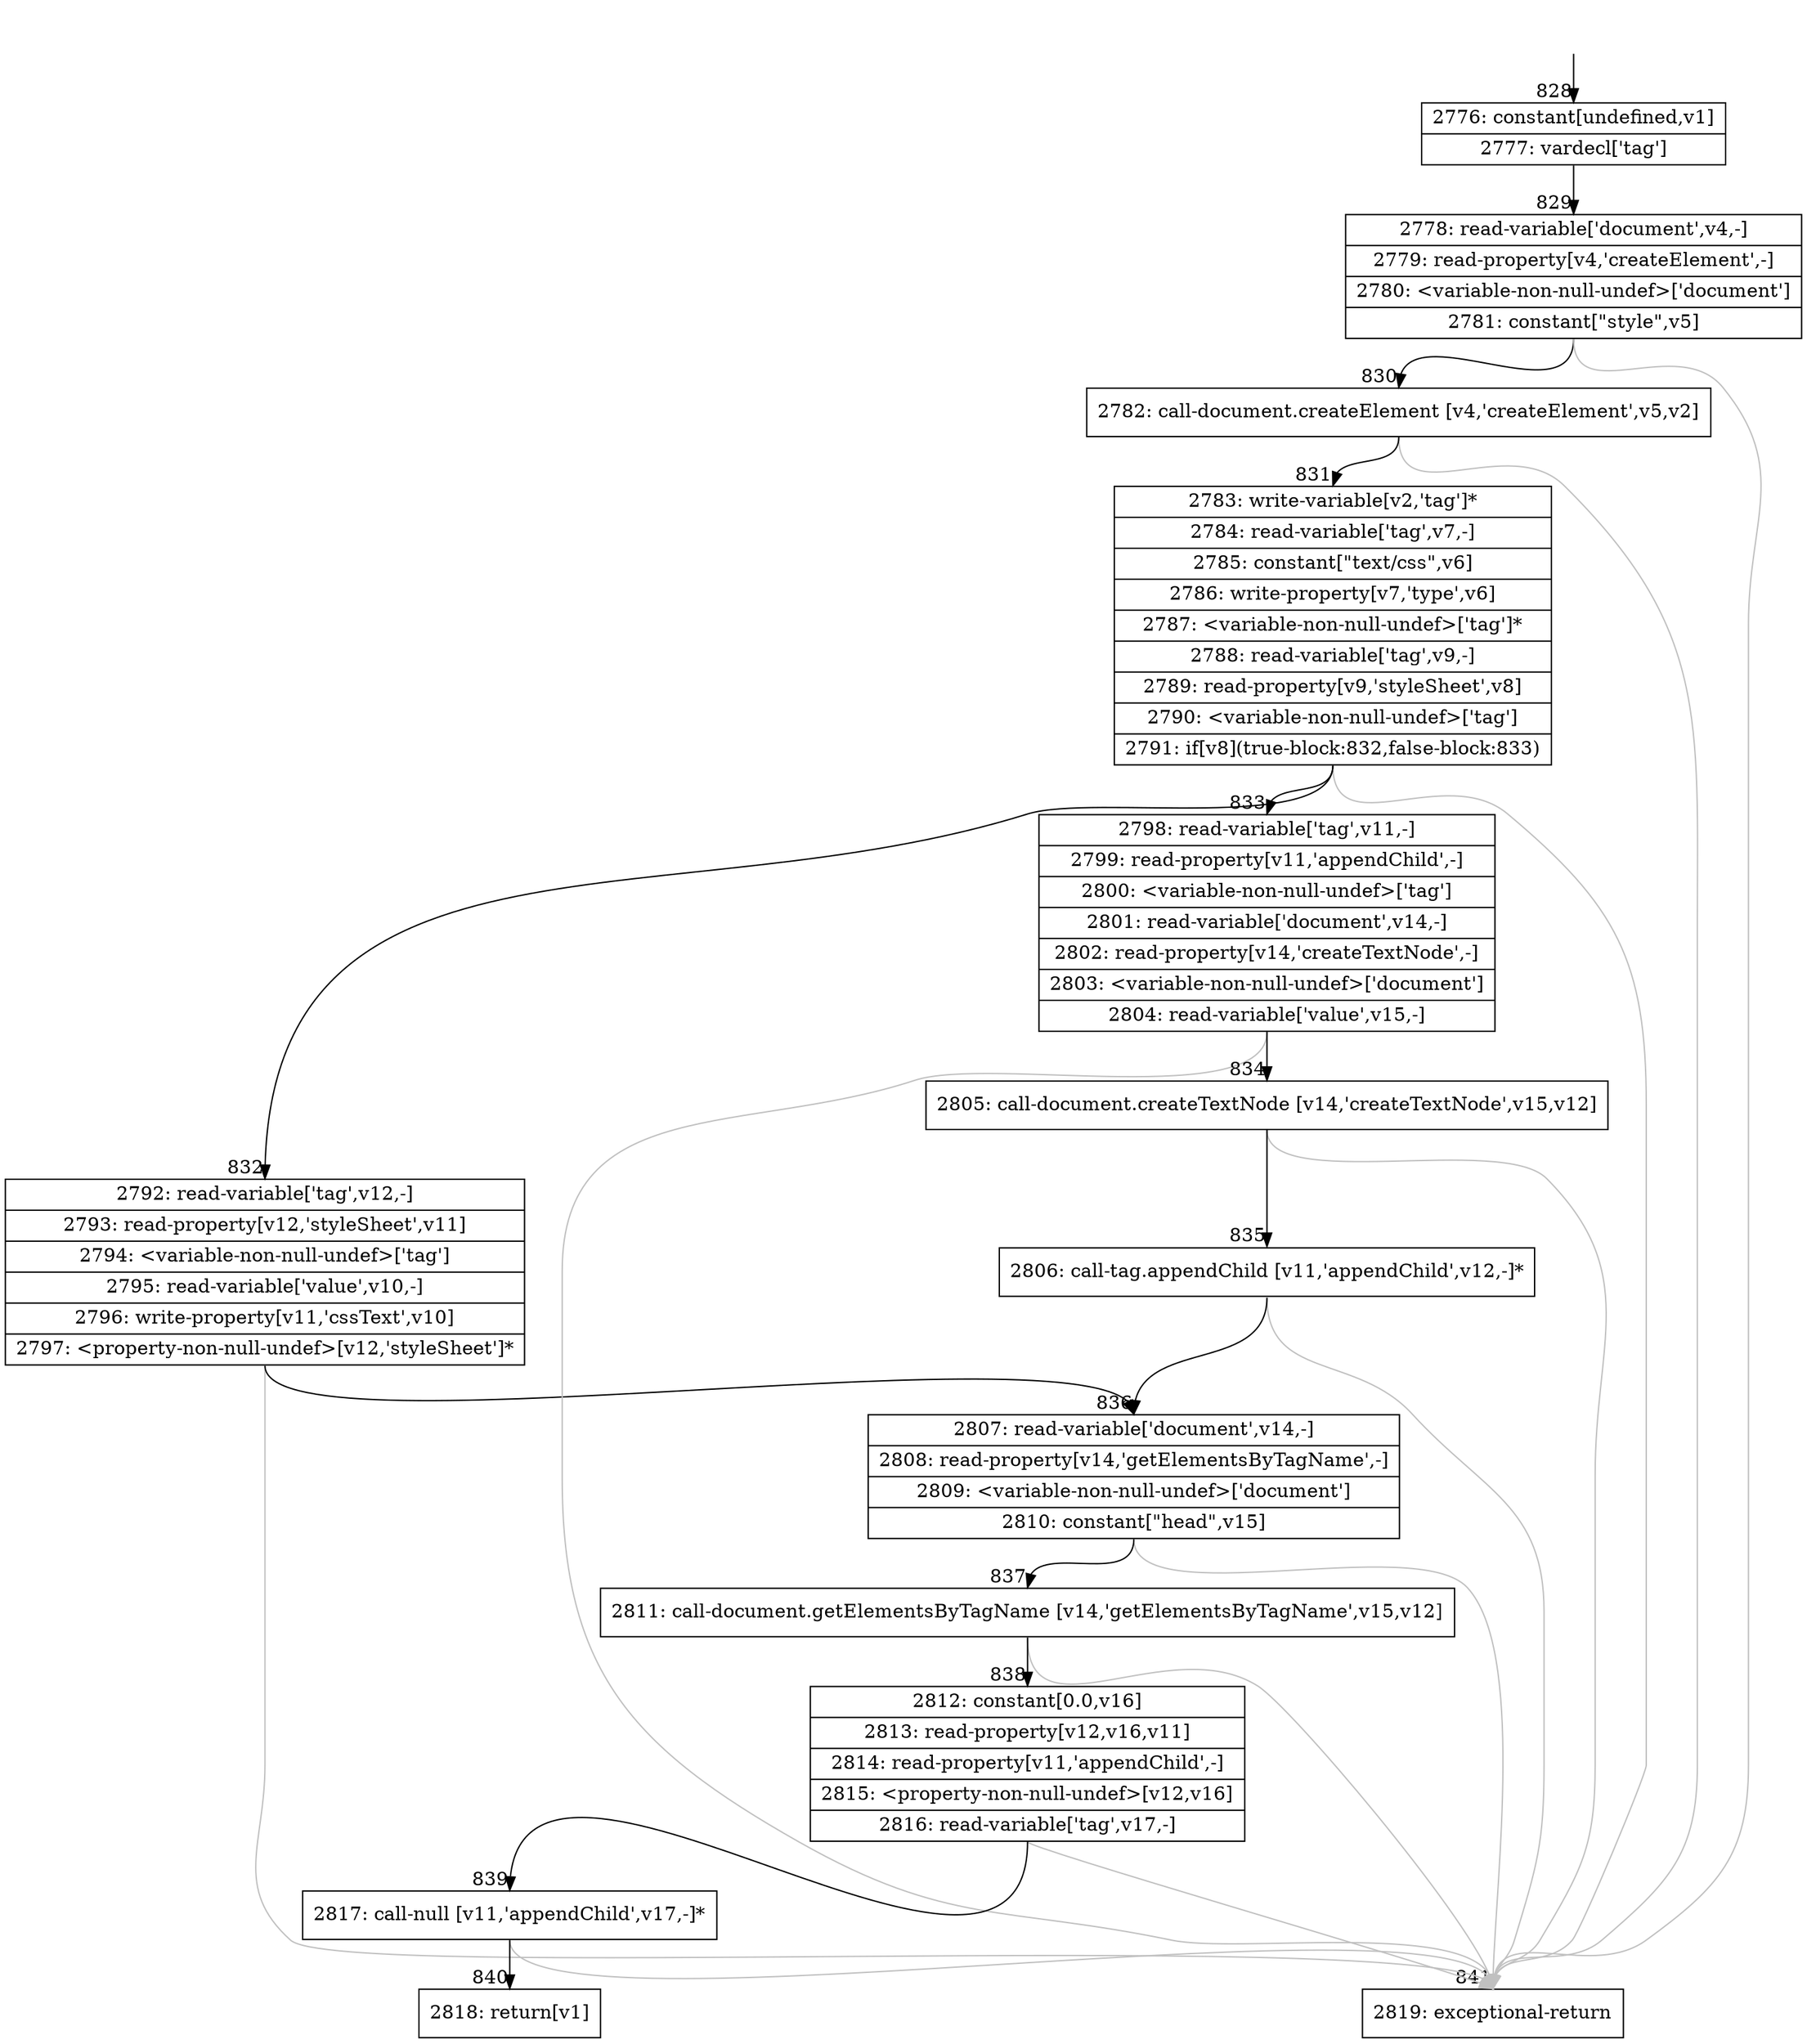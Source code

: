 digraph {
rankdir="TD"
BB_entry52[shape=none,label=""];
BB_entry52 -> BB828 [tailport=s, headport=n, headlabel="    828"]
BB828 [shape=record label="{2776: constant[undefined,v1]|2777: vardecl['tag']}" ] 
BB828 -> BB829 [tailport=s, headport=n, headlabel="      829"]
BB829 [shape=record label="{2778: read-variable['document',v4,-]|2779: read-property[v4,'createElement',-]|2780: \<variable-non-null-undef\>['document']|2781: constant[\"style\",v5]}" ] 
BB829 -> BB830 [tailport=s, headport=n, headlabel="      830"]
BB829 -> BB841 [tailport=s, headport=n, color=gray, headlabel="      841"]
BB830 [shape=record label="{2782: call-document.createElement [v4,'createElement',v5,v2]}" ] 
BB830 -> BB831 [tailport=s, headport=n, headlabel="      831"]
BB830 -> BB841 [tailport=s, headport=n, color=gray]
BB831 [shape=record label="{2783: write-variable[v2,'tag']*|2784: read-variable['tag',v7,-]|2785: constant[\"text/css\",v6]|2786: write-property[v7,'type',v6]|2787: \<variable-non-null-undef\>['tag']*|2788: read-variable['tag',v9,-]|2789: read-property[v9,'styleSheet',v8]|2790: \<variable-non-null-undef\>['tag']|2791: if[v8](true-block:832,false-block:833)}" ] 
BB831 -> BB832 [tailport=s, headport=n, headlabel="      832"]
BB831 -> BB833 [tailport=s, headport=n, headlabel="      833"]
BB831 -> BB841 [tailport=s, headport=n, color=gray]
BB832 [shape=record label="{2792: read-variable['tag',v12,-]|2793: read-property[v12,'styleSheet',v11]|2794: \<variable-non-null-undef\>['tag']|2795: read-variable['value',v10,-]|2796: write-property[v11,'cssText',v10]|2797: \<property-non-null-undef\>[v12,'styleSheet']*}" ] 
BB832 -> BB836 [tailport=s, headport=n, headlabel="      836"]
BB832 -> BB841 [tailport=s, headport=n, color=gray]
BB833 [shape=record label="{2798: read-variable['tag',v11,-]|2799: read-property[v11,'appendChild',-]|2800: \<variable-non-null-undef\>['tag']|2801: read-variable['document',v14,-]|2802: read-property[v14,'createTextNode',-]|2803: \<variable-non-null-undef\>['document']|2804: read-variable['value',v15,-]}" ] 
BB833 -> BB834 [tailport=s, headport=n, headlabel="      834"]
BB833 -> BB841 [tailport=s, headport=n, color=gray]
BB834 [shape=record label="{2805: call-document.createTextNode [v14,'createTextNode',v15,v12]}" ] 
BB834 -> BB835 [tailport=s, headport=n, headlabel="      835"]
BB834 -> BB841 [tailport=s, headport=n, color=gray]
BB835 [shape=record label="{2806: call-tag.appendChild [v11,'appendChild',v12,-]*}" ] 
BB835 -> BB836 [tailport=s, headport=n]
BB835 -> BB841 [tailport=s, headport=n, color=gray]
BB836 [shape=record label="{2807: read-variable['document',v14,-]|2808: read-property[v14,'getElementsByTagName',-]|2809: \<variable-non-null-undef\>['document']|2810: constant[\"head\",v15]}" ] 
BB836 -> BB837 [tailport=s, headport=n, headlabel="      837"]
BB836 -> BB841 [tailport=s, headport=n, color=gray]
BB837 [shape=record label="{2811: call-document.getElementsByTagName [v14,'getElementsByTagName',v15,v12]}" ] 
BB837 -> BB838 [tailport=s, headport=n, headlabel="      838"]
BB837 -> BB841 [tailport=s, headport=n, color=gray]
BB838 [shape=record label="{2812: constant[0.0,v16]|2813: read-property[v12,v16,v11]|2814: read-property[v11,'appendChild',-]|2815: \<property-non-null-undef\>[v12,v16]|2816: read-variable['tag',v17,-]}" ] 
BB838 -> BB839 [tailport=s, headport=n, headlabel="      839"]
BB838 -> BB841 [tailport=s, headport=n, color=gray]
BB839 [shape=record label="{2817: call-null [v11,'appendChild',v17,-]*}" ] 
BB839 -> BB840 [tailport=s, headport=n, headlabel="      840"]
BB839 -> BB841 [tailport=s, headport=n, color=gray]
BB840 [shape=record label="{2818: return[v1]}" ] 
BB841 [shape=record label="{2819: exceptional-return}" ] 
//#$~ 1134
}

